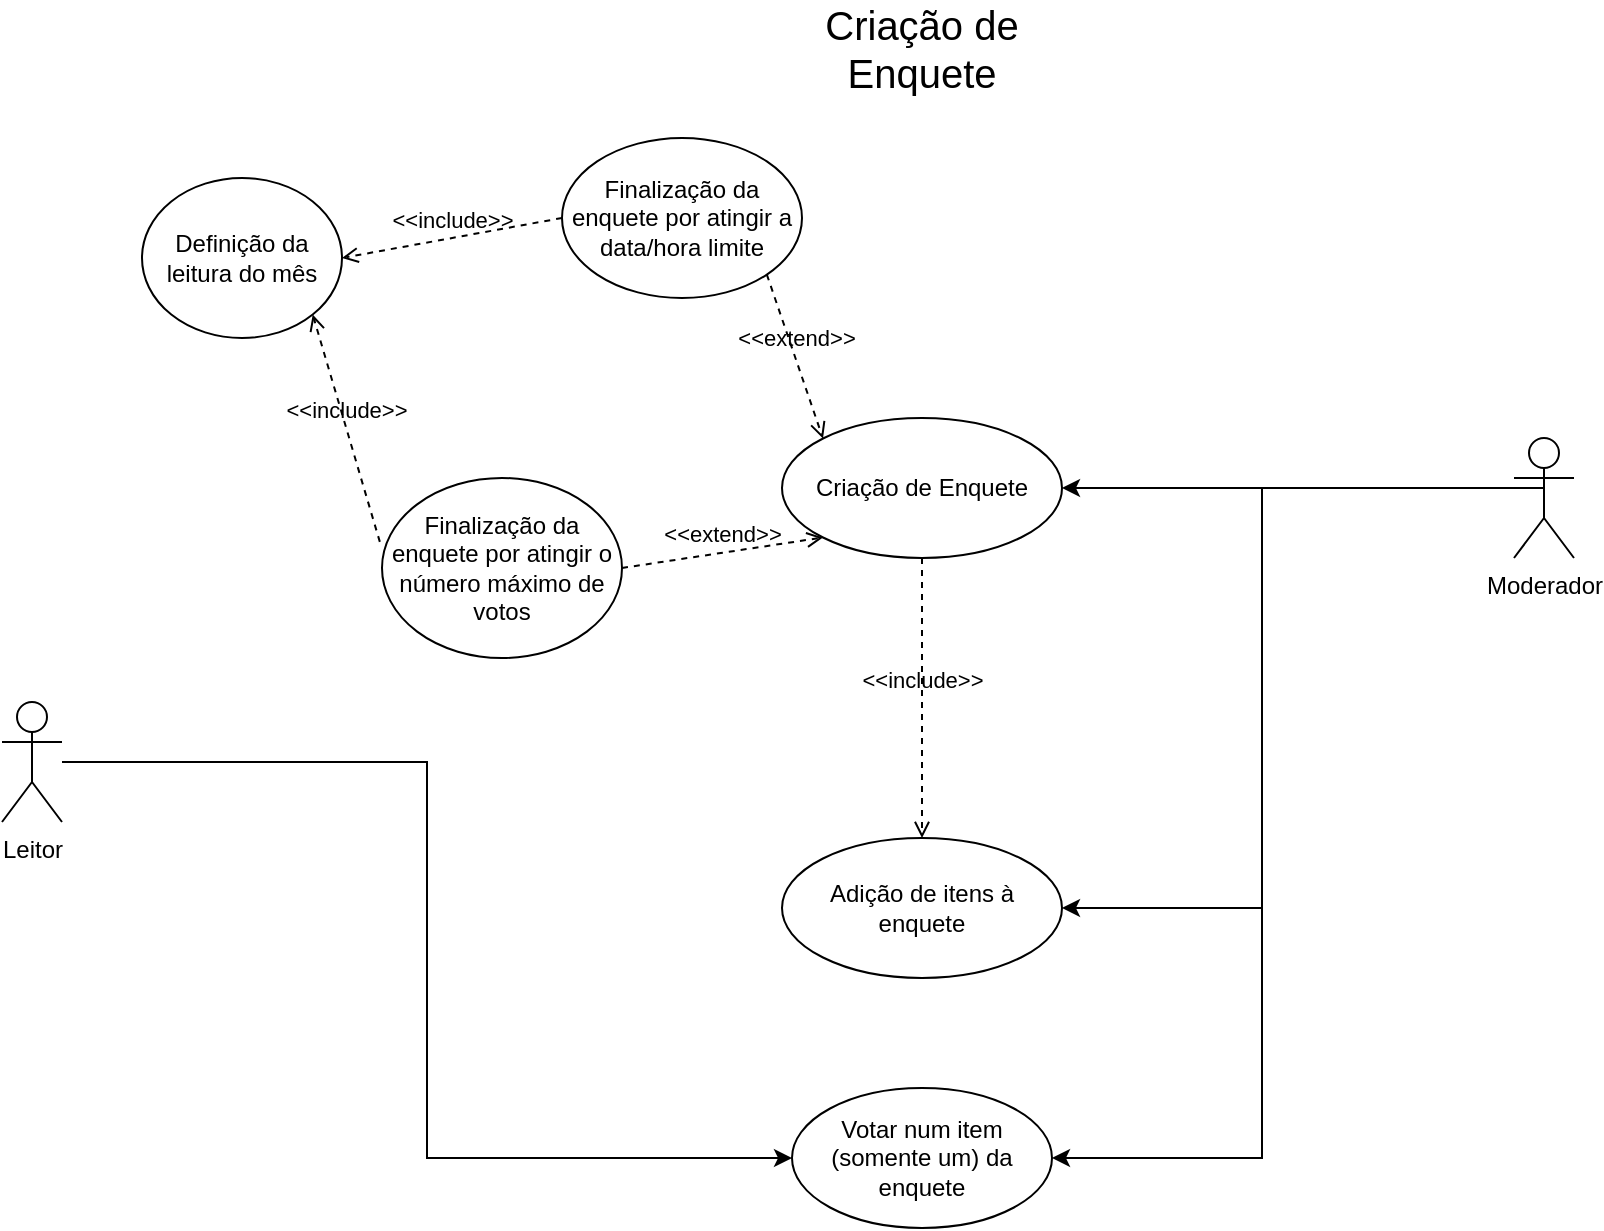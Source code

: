 <mxfile version="21.1.2" type="device">
  <diagram name="Page-1" id="xCkjlxHcud06IziBQde7">
    <mxGraphModel dx="1311" dy="1261" grid="1" gridSize="10" guides="1" tooltips="1" connect="1" arrows="1" fold="1" page="1" pageScale="1" pageWidth="413" pageHeight="583" math="0" shadow="0">
      <root>
        <mxCell id="0" />
        <mxCell id="1" parent="0" />
        <mxCell id="FxO7BSVWqYl7jnOC90Lk-30" style="edgeStyle=orthogonalEdgeStyle;rounded=0;orthogonalLoop=1;jettySize=auto;html=1;exitX=0.5;exitY=0.5;exitDx=0;exitDy=0;exitPerimeter=0;entryX=1;entryY=0.5;entryDx=0;entryDy=0;" edge="1" parent="1" source="nq7M4v11IYsO-Z61pEUY-4" target="FxO7BSVWqYl7jnOC90Lk-29">
          <mxGeometry relative="1" as="geometry">
            <Array as="points">
              <mxPoint x="811" y="185" />
            </Array>
          </mxGeometry>
        </mxCell>
        <mxCell id="FxO7BSVWqYl7jnOC90Lk-32" style="edgeStyle=orthogonalEdgeStyle;rounded=0;orthogonalLoop=1;jettySize=auto;html=1;exitX=0.5;exitY=0.5;exitDx=0;exitDy=0;exitPerimeter=0;entryX=1;entryY=0.5;entryDx=0;entryDy=0;" edge="1" parent="1" source="nq7M4v11IYsO-Z61pEUY-4" target="FxO7BSVWqYl7jnOC90Lk-31">
          <mxGeometry relative="1" as="geometry">
            <Array as="points">
              <mxPoint x="811" y="185" />
              <mxPoint x="670" y="185" />
              <mxPoint x="670" y="395" />
            </Array>
          </mxGeometry>
        </mxCell>
        <mxCell id="FxO7BSVWqYl7jnOC90Lk-40" style="edgeStyle=orthogonalEdgeStyle;rounded=0;orthogonalLoop=1;jettySize=auto;html=1;entryX=1;entryY=0.5;entryDx=0;entryDy=0;" edge="1" parent="1" source="nq7M4v11IYsO-Z61pEUY-4" target="FxO7BSVWqYl7jnOC90Lk-39">
          <mxGeometry relative="1" as="geometry">
            <Array as="points">
              <mxPoint x="670" y="185" />
              <mxPoint x="670" y="520" />
            </Array>
          </mxGeometry>
        </mxCell>
        <mxCell id="nq7M4v11IYsO-Z61pEUY-4" value="Moderador" style="shape=umlActor;verticalLabelPosition=bottom;verticalAlign=top;html=1;" parent="1" vertex="1">
          <mxGeometry x="796" y="160" width="30" height="60" as="geometry" />
        </mxCell>
        <mxCell id="nq7M4v11IYsO-Z61pEUY-6" value="&lt;font style=&quot;font-size: 20px;&quot;&gt;Criação de Enquete&lt;/font&gt;" style="text;html=1;strokeColor=none;fillColor=none;align=center;verticalAlign=middle;whiteSpace=wrap;rounded=0;" parent="1" vertex="1">
          <mxGeometry x="430" y="-50" width="140" height="30" as="geometry" />
        </mxCell>
        <mxCell id="FxO7BSVWqYl7jnOC90Lk-41" style="edgeStyle=orthogonalEdgeStyle;rounded=0;orthogonalLoop=1;jettySize=auto;html=1;entryX=0;entryY=0.5;entryDx=0;entryDy=0;" edge="1" parent="1" source="nq7M4v11IYsO-Z61pEUY-12" target="FxO7BSVWqYl7jnOC90Lk-39">
          <mxGeometry relative="1" as="geometry" />
        </mxCell>
        <mxCell id="nq7M4v11IYsO-Z61pEUY-12" value="Leitor" style="shape=umlActor;verticalLabelPosition=bottom;verticalAlign=top;html=1;" parent="1" vertex="1">
          <mxGeometry x="40" y="292" width="30" height="60" as="geometry" />
        </mxCell>
        <mxCell id="FxO7BSVWqYl7jnOC90Lk-29" value="Criação de Enquete" style="ellipse;whiteSpace=wrap;html=1;" vertex="1" parent="1">
          <mxGeometry x="430" y="150" width="140" height="70" as="geometry" />
        </mxCell>
        <mxCell id="FxO7BSVWqYl7jnOC90Lk-31" value="Adição de itens à enquete" style="ellipse;whiteSpace=wrap;html=1;" vertex="1" parent="1">
          <mxGeometry x="430" y="360" width="140" height="70" as="geometry" />
        </mxCell>
        <mxCell id="FxO7BSVWqYl7jnOC90Lk-33" value="&amp;lt;&amp;lt;include&amp;gt;&amp;gt;" style="html=1;verticalAlign=bottom;labelBackgroundColor=none;endArrow=open;endFill=0;dashed=1;rounded=0;exitX=0.5;exitY=1;exitDx=0;exitDy=0;entryX=0.5;entryY=0;entryDx=0;entryDy=0;" edge="1" parent="1" source="FxO7BSVWqYl7jnOC90Lk-29" target="FxO7BSVWqYl7jnOC90Lk-31">
          <mxGeometry width="160" relative="1" as="geometry">
            <mxPoint x="470" y="240" as="sourcePoint" />
            <mxPoint x="630" y="240" as="targetPoint" />
          </mxGeometry>
        </mxCell>
        <mxCell id="FxO7BSVWqYl7jnOC90Lk-34" value="Finalização da enquete por atingir a data/hora limite" style="ellipse;whiteSpace=wrap;html=1;" vertex="1" parent="1">
          <mxGeometry x="320" y="10" width="120" height="80" as="geometry" />
        </mxCell>
        <mxCell id="FxO7BSVWqYl7jnOC90Lk-36" value="&amp;lt;&amp;lt;extend&amp;gt;&amp;gt;" style="html=1;verticalAlign=bottom;labelBackgroundColor=none;endArrow=open;endFill=0;dashed=1;rounded=0;exitX=1;exitY=1;exitDx=0;exitDy=0;entryX=0;entryY=0;entryDx=0;entryDy=0;" edge="1" parent="1" source="FxO7BSVWqYl7jnOC90Lk-34" target="FxO7BSVWqYl7jnOC90Lk-29">
          <mxGeometry width="160" relative="1" as="geometry">
            <mxPoint x="400" y="280" as="sourcePoint" />
            <mxPoint x="560" y="280" as="targetPoint" />
          </mxGeometry>
        </mxCell>
        <mxCell id="FxO7BSVWqYl7jnOC90Lk-37" value="Finalização da enquete por atingir o número máximo de votos" style="ellipse;whiteSpace=wrap;html=1;" vertex="1" parent="1">
          <mxGeometry x="230" y="180" width="120" height="90" as="geometry" />
        </mxCell>
        <mxCell id="FxO7BSVWqYl7jnOC90Lk-38" value="&amp;lt;&amp;lt;extend&amp;gt;&amp;gt;" style="html=1;verticalAlign=bottom;labelBackgroundColor=none;endArrow=open;endFill=0;dashed=1;rounded=0;exitX=1;exitY=0.5;exitDx=0;exitDy=0;entryX=0;entryY=1;entryDx=0;entryDy=0;" edge="1" parent="1" source="FxO7BSVWqYl7jnOC90Lk-37" target="FxO7BSVWqYl7jnOC90Lk-29">
          <mxGeometry width="160" relative="1" as="geometry">
            <mxPoint x="282" y="138" as="sourcePoint" />
            <mxPoint x="421" y="220" as="targetPoint" />
          </mxGeometry>
        </mxCell>
        <mxCell id="FxO7BSVWqYl7jnOC90Lk-39" value="Votar num item (somente um) da enquete" style="ellipse;whiteSpace=wrap;html=1;" vertex="1" parent="1">
          <mxGeometry x="435" y="485" width="130" height="70" as="geometry" />
        </mxCell>
        <mxCell id="FxO7BSVWqYl7jnOC90Lk-42" value="Definição da leitura do mês" style="ellipse;whiteSpace=wrap;html=1;" vertex="1" parent="1">
          <mxGeometry x="110" y="30" width="100" height="80" as="geometry" />
        </mxCell>
        <mxCell id="FxO7BSVWqYl7jnOC90Lk-44" value="&amp;lt;&amp;lt;include&amp;gt;&amp;gt;" style="html=1;verticalAlign=bottom;labelBackgroundColor=none;endArrow=open;endFill=0;dashed=1;rounded=0;exitX=0;exitY=0.5;exitDx=0;exitDy=0;entryX=1;entryY=0.5;entryDx=0;entryDy=0;" edge="1" parent="1" source="FxO7BSVWqYl7jnOC90Lk-34" target="FxO7BSVWqYl7jnOC90Lk-42">
          <mxGeometry width="160" relative="1" as="geometry">
            <mxPoint x="470" y="280" as="sourcePoint" />
            <mxPoint x="470" y="370" as="targetPoint" />
          </mxGeometry>
        </mxCell>
        <mxCell id="FxO7BSVWqYl7jnOC90Lk-45" value="&amp;lt;&amp;lt;include&amp;gt;&amp;gt;" style="html=1;verticalAlign=bottom;labelBackgroundColor=none;endArrow=open;endFill=0;dashed=1;rounded=0;exitX=-0.009;exitY=0.355;exitDx=0;exitDy=0;entryX=1;entryY=1;entryDx=0;entryDy=0;exitPerimeter=0;" edge="1" parent="1" source="FxO7BSVWqYl7jnOC90Lk-37" target="FxO7BSVWqYl7jnOC90Lk-42">
          <mxGeometry width="160" relative="1" as="geometry">
            <mxPoint x="250" y="125" as="sourcePoint" />
            <mxPoint x="160" y="125" as="targetPoint" />
          </mxGeometry>
        </mxCell>
      </root>
    </mxGraphModel>
  </diagram>
</mxfile>
